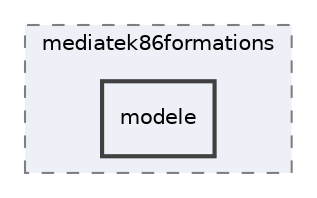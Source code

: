 digraph "C:/Users/Ydrani/AndroidStudioProjects/android_mediatek/app/src/main/java/com/example/mediatek86formations/modele"
{
 // LATEX_PDF_SIZE
  edge [fontname="Helvetica",fontsize="10",labelfontname="Helvetica",labelfontsize="10"];
  node [fontname="Helvetica",fontsize="10",shape=record];
  compound=true
  subgraph clusterdir_7cd554c6d09ccfe69c5c152b242c8cfa {
    graph [ bgcolor="#edf0f7", pencolor="grey50", style="filled,dashed,", label="mediatek86formations", fontname="Helvetica", fontsize="10", URL="dir_7cd554c6d09ccfe69c5c152b242c8cfa.html"]
  dir_f1e71dd249c8b697a35f6b3a1b64c175 [shape=box, label="modele", style="filled,bold,", fillcolor="#edf0f7", color="grey25", URL="dir_f1e71dd249c8b697a35f6b3a1b64c175.html"];
  }
}
